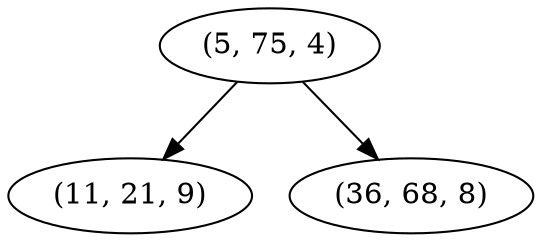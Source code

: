digraph tree {
    "(5, 75, 4)";
    "(11, 21, 9)";
    "(36, 68, 8)";
    "(5, 75, 4)" -> "(11, 21, 9)";
    "(5, 75, 4)" -> "(36, 68, 8)";
}
